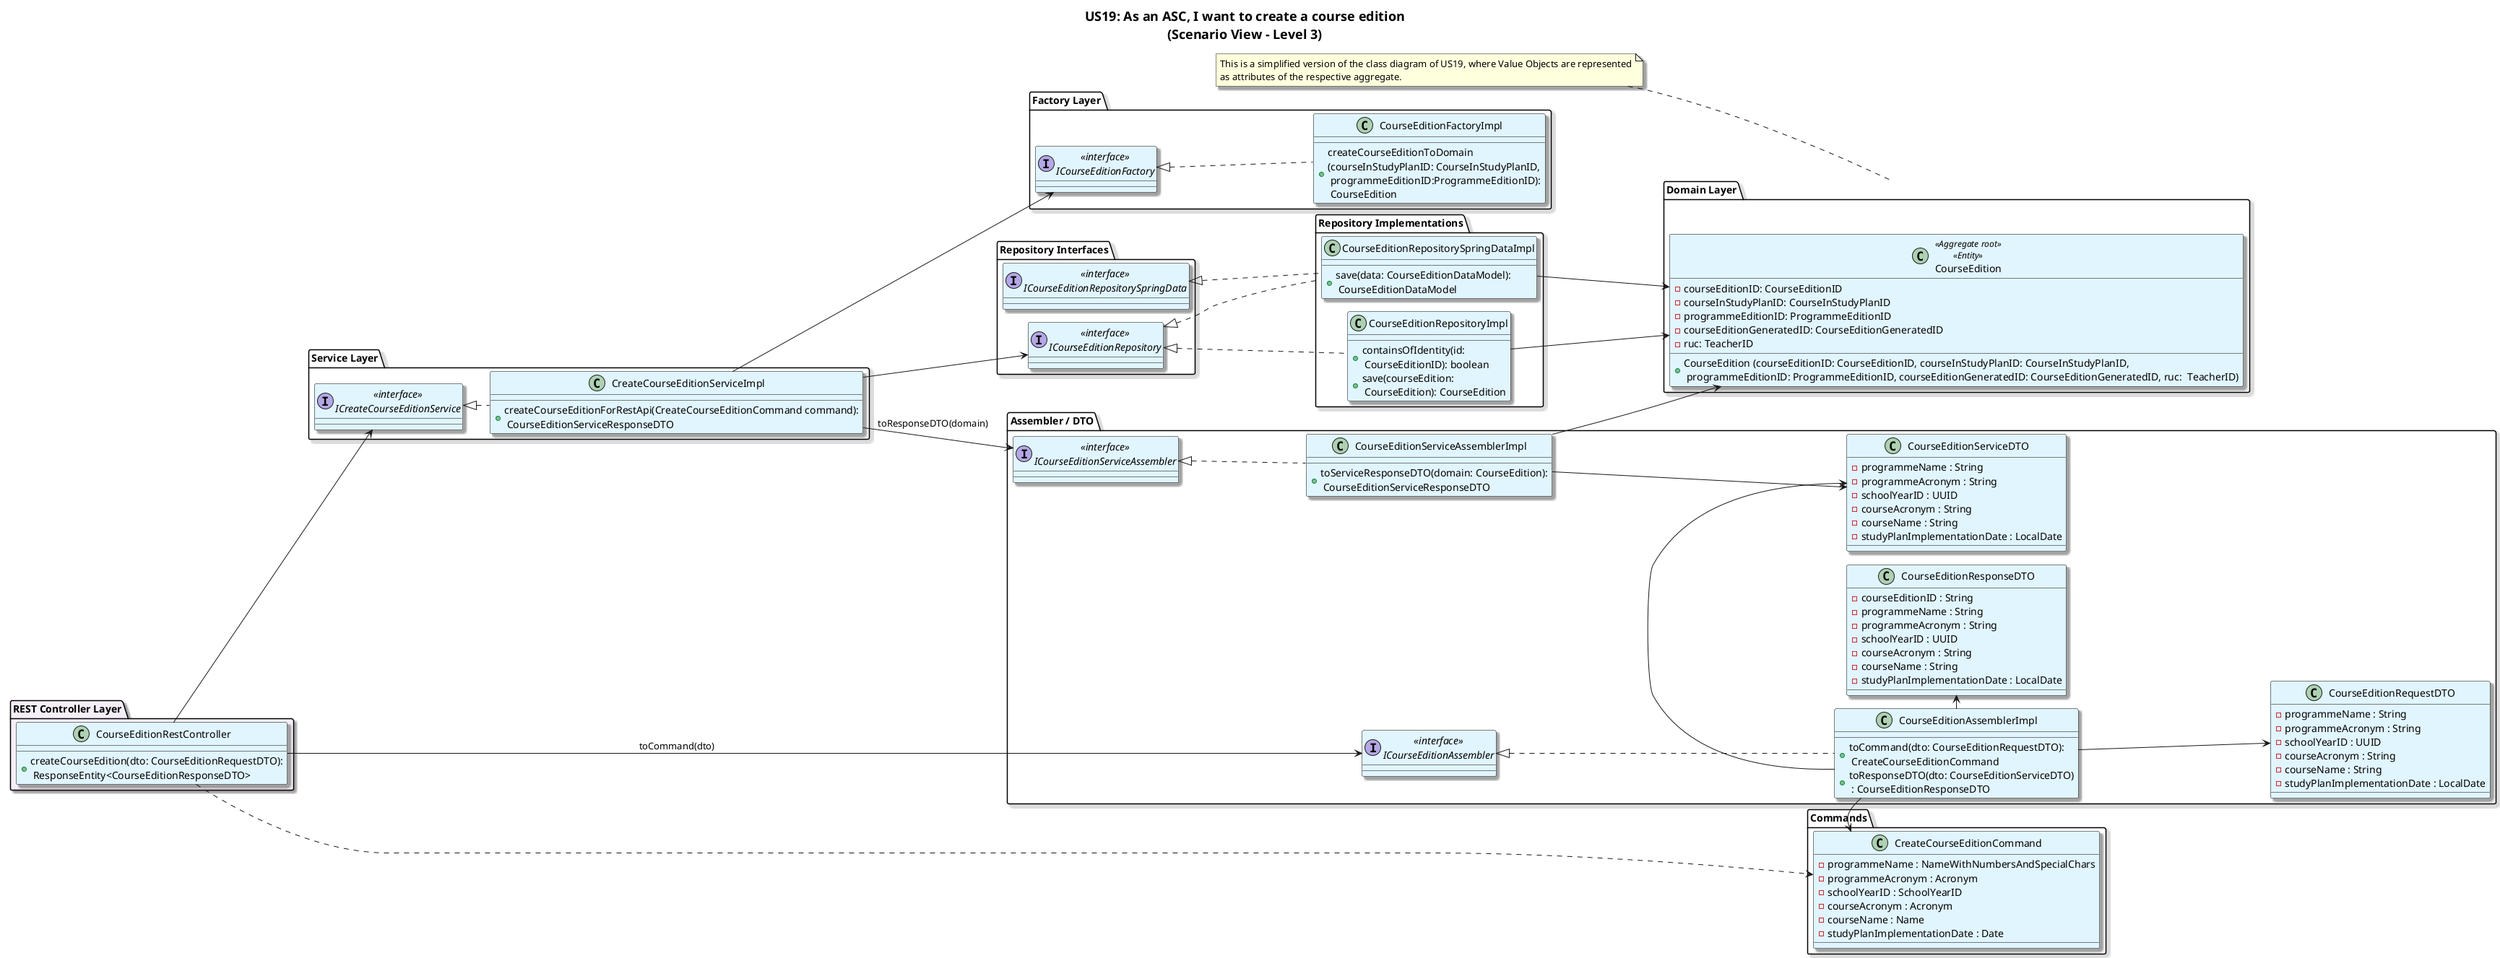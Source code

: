 @startuml
!pragma layout smetana

title: US19: As an ASC, I want to create a course edition\n(Scenario View - Level 3)


' ========== SETTINGS ==========
skinparam classBackgroundColor #E1F5FE
skinparam titleFontSize 18
skinparam linetype ortho
skinparam LegendBackgroundColor white
skinparam LegendBorderColor white
skinparam classFontSize 14
skinparam shadowing true
skinparam rectangle {
  RoundCorner 20
}
skinparam classBorderColor Black
left to right direction

package "REST Controller Layer" #F5EEF8 {
  class CourseEditionRestController {
    +createCourseEdition(dto: CourseEditionRequestDTO):\n ResponseEntity<CourseEditionResponseDTO>
    }
}

package "Service Layer" {
  interface "<<interface>>\nICreateCourseEditionService" as ICreateCourseEditionService
  class CreateCourseEditionServiceImpl {
    +createCourseEditionForRestApi(CreateCourseEditionCommand command):\n CourseEditionServiceResponseDTO
  }
}

package "Assembler / DTO" {
  interface "<<interface>>\nICourseEditionAssembler" as ICourseEditionAssembler
  class CourseEditionAssemblerImpl {
+toCommand(dto: CourseEditionRequestDTO):\n CreateCourseEditionCommand
+toResponseDTO(dto: CourseEditionServiceDTO)\n : CourseEditionResponseDTO
}
  interface "<<interface>>\nICourseEditionServiceAssembler" as ICourseEditionServiceAssembler
    class CourseEditionServiceAssemblerImpl {
  +toServiceResponseDTO(domain: CourseEdition):\n CourseEditionServiceResponseDTO
  }

  class CourseEditionRequestDTO {
    - programmeName : String
    - programmeAcronym : String
    - schoolYearID : UUID
    - courseAcronym : String
    - courseName : String
    - studyPlanImplementationDate : LocalDate
  }

    class CourseEditionServiceDTO {
      - programmeName : String
      - programmeAcronym : String
      - schoolYearID : UUID
      - courseAcronym : String
      - courseName : String
      - studyPlanImplementationDate : LocalDate
    }

  class CourseEditionResponseDTO {
    - courseEditionID : String
    - programmeName : String
    - programmeAcronym : String
    - schoolYearID : UUID
    - courseAcronym : String
    - courseName : String
    - studyPlanImplementationDate : LocalDate
  }
}

package "Commands" {
class CreateCourseEditionCommand {
    - programmeName : NameWithNumbersAndSpecialChars
    - programmeAcronym : Acronym
    - schoolYearID : SchoolYearID
    - courseAcronym : Acronym
    - courseName : Name
    - studyPlanImplementationDate : Date
}
}

package "Domain Layer" {
  class CourseEdition <<Aggregate root>> <<Entity>>{
    -courseEditionID: CourseEditionID
    -courseInStudyPlanID: CourseInStudyPlanID
    -programmeEditionID: ProgrammeEditionID
    -courseEditionGeneratedID: CourseEditionGeneratedID
    -ruc: TeacherID
    +CourseEdition (courseEditionID: CourseEditionID, courseInStudyPlanID: CourseInStudyPlanID, \n programmeEditionID: ProgrammeEditionID, courseEditionGeneratedID: CourseEditionGeneratedID, ruc:  TeacherID)
  }
}

package "Factory Layer" {
  interface "<<interface>>\nICourseEditionFactory" as ICourseEditionFactory
  class CourseEditionFactoryImpl {
    +createCourseEditionToDomain\n(courseInStudyPlanID: CourseInStudyPlanID,\n programmeEditionID:ProgrammeEditionID):\n CourseEdition
  }
}


package "Repository Interfaces" {
  interface "<<interface>>\nICourseEditionRepository" as ICourseEditionRepository

'  interface "<<interface>>\nIDegreeTypeRepository" as IDegreeTypeRepository

'  interface "<<interface>>\nIProgrammeRepository" as IProgrammeRepository


 ' interface "<<interface>>\nIStudyPlanRepository" as IStudyPlanRepository

'  interface "<<interface>>\nICourseInStudyPlanRepository" as ICourseInStudyPlanRepository

'  interface "<<interface>>\nIProgrammeEditionRepository" as IProgrammeEditionRepository

  interface "<<interface>>\nICourseEditionRepositorySpringData" as ICourseEditionRepositorySpringData
  }

  package "Repository Implementations"{


  class CourseEditionRepositoryImpl {
    +containsOfIdentity(id:\n CourseEditionID): boolean
    +save(courseEdition:\n CourseEdition): CourseEdition
  }



  class CourseEditionRepositorySpringDataImpl {
    +save(data: CourseEditionDataModel):\n CourseEditionDataModel
  }
}

' Relationships
CourseEditionRestController --> ICreateCourseEditionService
ICreateCourseEditionService <|.. CreateCourseEditionServiceImpl



CourseEditionRestController --> ICourseEditionAssembler : toCommand(dto)
ICourseEditionAssembler <|.. CourseEditionAssemblerImpl
ICourseEditionServiceAssembler <|.. CourseEditionServiceAssemblerImpl

CreateCourseEditionServiceImpl --> ICourseEditionFactory
ICourseEditionFactory <|.. CourseEditionFactoryImpl

CreateCourseEditionServiceImpl --> ICourseEditionServiceAssembler : toResponseDTO(domain)

CreateCourseEditionServiceImpl --> ICourseEditionRepository
ICourseEditionRepository <|.. CourseEditionRepositoryImpl
ICourseEditionRepository <|.. CourseEditionRepositorySpringDataImpl




CourseEditionRepositoryImpl --> CourseEdition
CourseEditionRepositorySpringDataImpl --> CourseEdition




ICourseEditionRepositorySpringData <|.. CourseEditionRepositorySpringDataImpl


CourseEditionAssemblerImpl --> CourseEditionRequestDTO
CourseEditionServiceAssemblerImpl --> CourseEditionServiceDTO
CourseEditionServiceAssemblerImpl --> CourseEdition

CourseEditionAssemblerImpl -> CreateCourseEditionCommand
CourseEditionAssemblerImpl -> CourseEditionServiceDTO
CourseEditionAssemblerImpl -> CourseEditionResponseDTO


CourseEditionRestController ..> CreateCourseEditionCommand

note left of "Domain Layer"
This is a simplified version of the class diagram of US19, where Value Objects are represented
as attributes of the respective aggregate.
end note

@enduml
